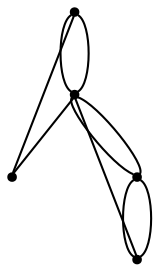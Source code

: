 graph {
  node [shape=point,comment="{\"directed\":false,\"doi\":\"10.1007/978-3-030-68766-3_17\",\"figure\":\"7 (2)\"}"]

  v0 [pos="1501.3933475506062,1397.168014831496"]
  v1 [pos="1501.3933475506062,1457.6769941115467"]
  v2 [pos="1440.8837538608,1336.6591627267223"]
  v3 [pos="1410.6288934274787,1427.4225044715215"]
  v4 [pos="1380.3740329941581,1336.6591627267223"]

  v0 -- v3 [id="-1",pos="1501.3933475506062,1397.168014831496 1486.2659491281545,1382.0407700114836 1486.2659491281545,1382.0407700114836 1486.2659491281545,1382.0407700114836 1418.1926403300179,1450.1132445262635 1418.1926403300179,1450.1132445262635 1418.1926403300179,1450.1132445262635 1403.0652101133576,1434.9861268815278 1403.0652101133576,1434.9861268815278 1403.0652101133576,1434.9861268815278 1410.6288934274787,1427.4225044715215 1410.6288934274787,1427.4225044715215 1410.6288934274787,1427.4225044715215"]
  v3 -- v4 [id="-3",pos="1410.6288934274787,1427.4225044715215 1350.1192043550461,1366.9136523667478 1350.1192043550461,1366.9136523667478 1350.1192043550461,1366.9136523667478 1380.3740329941581,1336.6591627267223 1380.3740329941581,1336.6591627267223 1380.3740329941581,1336.6591627267223"]
  v3 -- v1 [id="-4",pos="1410.6288934274787,1427.4225044715215 1471.138518911494,1487.9313565762952 1471.138518911494,1487.9313565762952 1471.138518911494,1487.9313565762952 1501.3933475506062,1457.6769941115467 1501.3933475506062,1457.6769941115467 1501.3933475506062,1457.6769941115467"]
  v4 -- v2 [id="-6",pos="1380.3740329941581,1336.6591627267223 1410.6289252216877,1366.9136523667478 1410.6289252216877,1366.9136523667478 1410.6289252216877,1366.9136523667478 1440.8837538608,1336.6591627267223 1440.8837538608,1336.6591627267223 1440.8837538608,1336.6591627267223"]
  v3 -- v0 [id="-8",pos="1410.6288934274787,1427.4225044715215 1471.138518911494,1366.9136523667478 1471.138518911494,1366.9136523667478 1471.138518911494,1366.9136523667478 1501.3933475506062,1397.168014831496 1501.3933475506062,1397.168014831496 1501.3933475506062,1397.168014831496"]
  v2 -- v4 [id="-9",pos="1440.8837538608,1336.6591627267223 1410.6289252216877,1306.4046730866971 1410.6289252216877,1306.4046730866971 1410.6289252216877,1306.4046730866971 1380.3740329941581,1336.6591627267223 1380.3740329941581,1336.6591627267223 1380.3740329941581,1336.6591627267223"]
  v3 -- v4 [id="-11",pos="1410.6288934274787,1427.4225044715215 1425.7564826151836,1412.295132476232 1425.7564826151836,1412.295132476232 1425.7564826151836,1412.295132476232 1387.9379070735324,1374.4771476014773 1387.9379070735324,1374.4771476014773 1387.9379070735324,1374.4771476014773 1403.065337290193,1359.3499027814646 1403.065337290193,1359.3499027814646 1403.065337290193,1359.3499027814646 1380.3740329941581,1336.6591627267223 1380.3740329941581,1336.6591627267223 1380.3740329941581,1336.6591627267223"]
  v2 -- v3 [id="-12",pos="1440.8837538608,1336.6591627267223 1403.0652101133576,1374.4771476014773 1403.0652101133576,1374.4771476014773 1403.0652101133576,1374.4771476014773 1440.8837856550085,1412.295132476232 1440.8837856550085,1412.295132476232 1440.8837856550085,1412.295132476232 1418.1926403300179,1434.985999706251 1418.1926403300179,1434.985999706251 1418.1926403300179,1434.985999706251 1410.6288934274787,1427.4225044715215 1410.6288934274787,1427.4225044715215 1410.6288934274787,1427.4225044715215"]
  v0 -- v1 [id="-15",pos="1501.3933475506062,1397.168014831496 1471.138518911494,1427.4225044715215 1471.138518911494,1427.4225044715215 1471.138518911494,1427.4225044715215 1501.3933475506062,1457.6769941115467 1501.3933475506062,1457.6769941115467 1501.3933475506062,1457.6769941115467"]
}